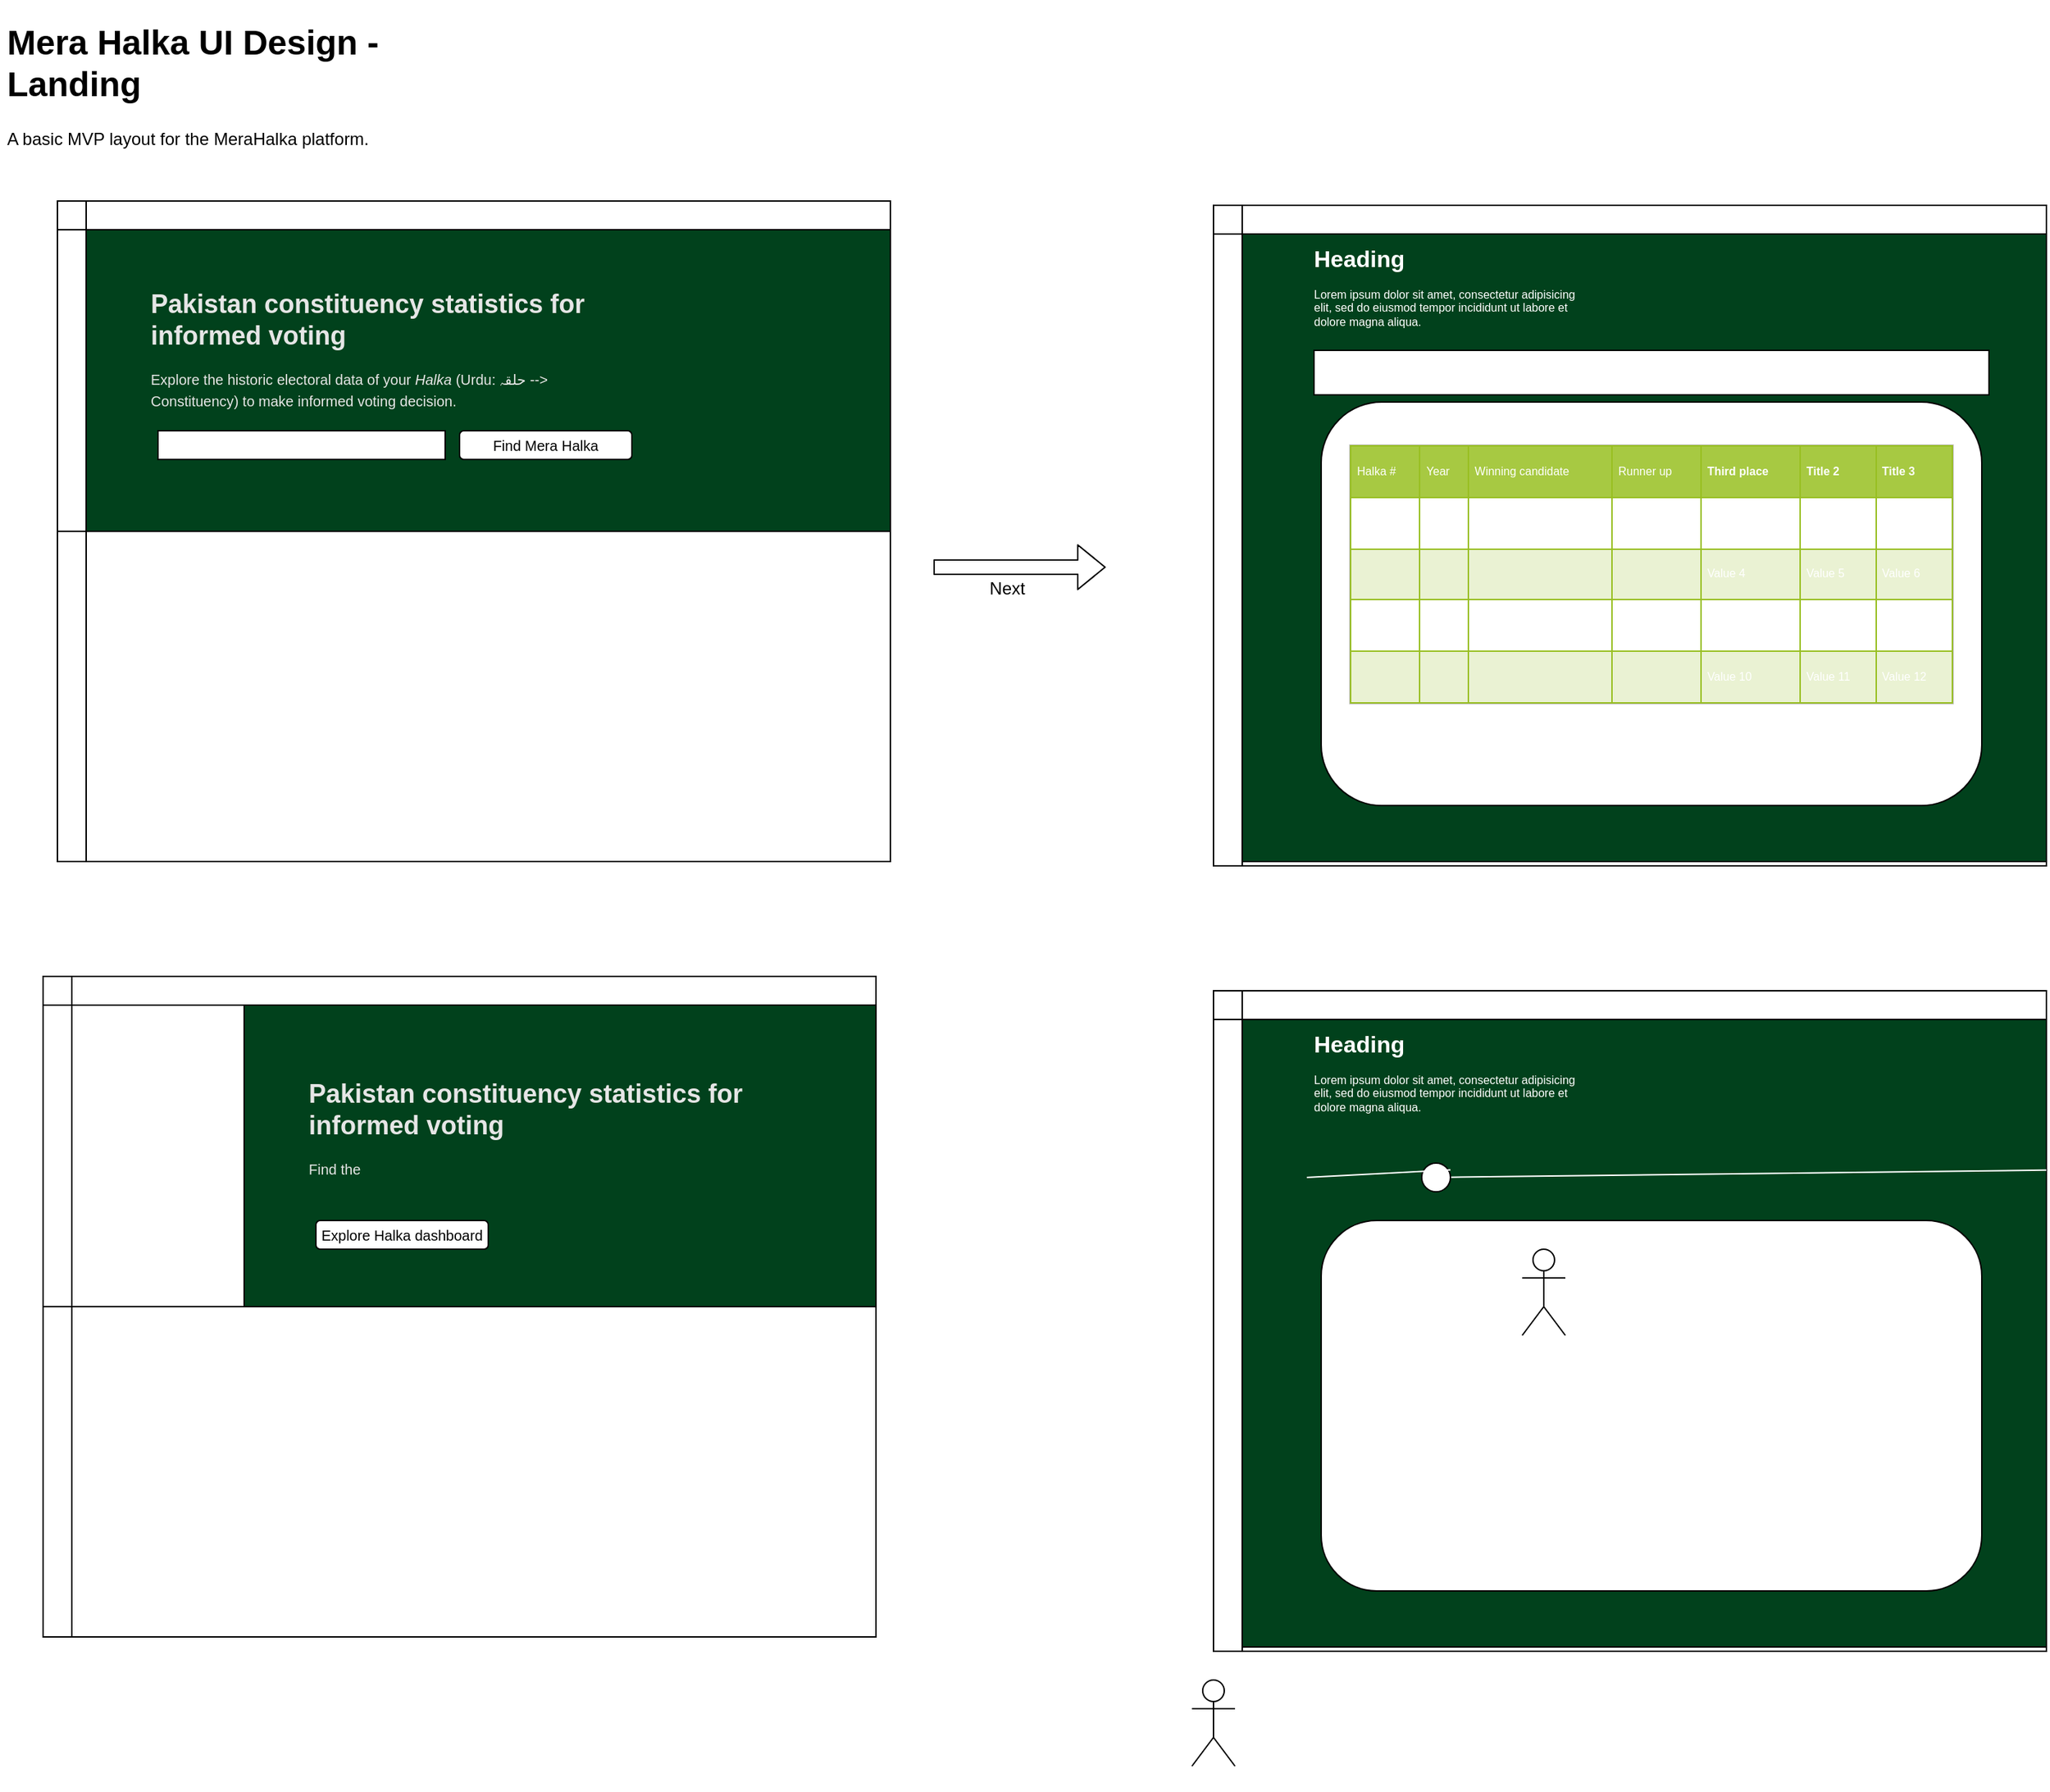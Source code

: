 <mxGraphModel dx="3674" dy="3086" grid="1" gridSize="10" guides="1" tooltips="1" connect="1" arrows="1" fold="1" page="1" pageScale="1" pageWidth="2827" pageHeight="1169" background="#ffffff"><root><mxCell id="0"/><mxCell id="1" parent="0"/><mxCell id="53" value="&lt;h1&gt;Heading&lt;/h1&gt;&lt;p&gt;Lorem ipsum dolor sit amet, consectetur adipisicing elit, sed do eiusmod tempor incididunt ut labore et dolore magna aliqua.&lt;/p&gt;" style="text;html=1;strokeColor=none;fillColor=none;spacing=5;spacingTop=-20;whiteSpace=wrap;overflow=hidden;rounded=0;labelBackgroundColor=#ffffff;fontSize=8;fontColor=#000000;" vertex="1" parent="1"><mxGeometry x="940" y="869" width="190" height="120" as="geometry"/></mxCell><mxCell id="4" value="" style="shape=internalStorage;whiteSpace=wrap;html=1;" parent="1" vertex="1"><mxGeometry x="40" y="680" width="580" height="460" as="geometry"/></mxCell><mxCell id="8" value="" style="rounded=0;whiteSpace=wrap;html=1;fillColor=#01411C;" parent="1" vertex="1"><mxGeometry x="180" y="700" width="440" height="210" as="geometry"/></mxCell><mxCell id="2" value="&lt;h1&gt;Mera Halka UI Design - Landing&lt;/h1&gt;&lt;p&gt;A basic MVP layout for the MeraHalka platform.&lt;/p&gt;" style="text;html=1;strokeColor=none;fillColor=none;spacing=5;spacingTop=-20;whiteSpace=wrap;overflow=hidden;rounded=0;" parent="1" vertex="1"><mxGeometry x="10" y="10" width="320" height="120" as="geometry"/></mxCell><mxCell id="5" value="" style="endArrow=none;html=1;entryX=1;entryY=0.5;exitX=0;exitY=0.5;" parent="1" source="4" target="4" edge="1"><mxGeometry width="50" height="50" relative="1" as="geometry"><mxPoint x="60" y="880" as="sourcePoint"/><mxPoint x="110" y="830" as="targetPoint"/></mxGeometry></mxCell><mxCell id="6" value="&lt;h1 style=&quot;font-size: 18px&quot;&gt;&lt;font style=&quot;font-size: 18px&quot;&gt;Pakistan constituency statistics for informed voting&lt;/font&gt;&lt;/h1&gt;&lt;p&gt;&lt;font style=&quot;font-size: 10px&quot;&gt;Find the&amp;nbsp;&lt;/font&gt;&lt;/p&gt;" style="text;html=1;strokeColor=none;fillColor=none;spacing=5;spacingTop=-20;whiteSpace=wrap;overflow=hidden;rounded=0;fontColor=#E6E6E6;" parent="1" vertex="1"><mxGeometry x="220" y="750" width="340" height="150" as="geometry"/></mxCell><mxCell id="7" value="Explore Halka dashboard" style="rounded=1;whiteSpace=wrap;html=1;fontSize=10;" parent="1" vertex="1"><mxGeometry x="230" y="850" width="120" height="20" as="geometry"/></mxCell><mxCell id="9" value="" style="shape=internalStorage;whiteSpace=wrap;html=1;" parent="1" vertex="1"><mxGeometry x="50" y="140" width="580" height="460" as="geometry"/></mxCell><mxCell id="10" value="" style="rounded=0;whiteSpace=wrap;html=1;fillColor=#01411C;" parent="1" vertex="1"><mxGeometry x="70" y="160" width="560" height="210" as="geometry"/></mxCell><mxCell id="11" value="" style="endArrow=none;html=1;entryX=1;entryY=0.5;exitX=0;exitY=0.5;" parent="1" source="9" target="9" edge="1"><mxGeometry width="50" height="50" relative="1" as="geometry"><mxPoint x="70" y="340" as="sourcePoint"/><mxPoint x="120" y="290" as="targetPoint"/></mxGeometry></mxCell><mxCell id="12" value="&lt;h1 style=&quot;font-size: 18px&quot;&gt;&lt;font style=&quot;font-size: 18px&quot;&gt;Pakistan constituency statistics for informed voting&lt;/font&gt;&lt;/h1&gt;&lt;p&gt;&lt;font style=&quot;font-size: 10px&quot;&gt;Explore&amp;nbsp;the&amp;nbsp;historic electoral data of your &lt;i&gt;Halka&lt;/i&gt; (Urdu:&amp;nbsp;&lt;/font&gt;&lt;span style=&quot;font-size: 10px&quot;&gt;حلقہ --&amp;gt; Constituency&lt;/span&gt;&lt;span style=&quot;font-size: 10px&quot;&gt;) to make&amp;nbsp;&lt;/span&gt;&lt;font size=&quot;1&quot;&gt;informed voting&amp;nbsp;decision.&lt;/font&gt;&lt;/p&gt;" style="text;html=1;strokeColor=none;fillColor=none;spacing=5;spacingTop=-20;whiteSpace=wrap;overflow=hidden;rounded=0;fontColor=#E6E6E6;" parent="1" vertex="1"><mxGeometry x="110" y="200" width="340" height="150" as="geometry"/></mxCell><mxCell id="13" value="Find Mera Halka" style="rounded=1;whiteSpace=wrap;html=1;fontSize=10;" parent="1" vertex="1"><mxGeometry x="330" y="300" width="120" height="20" as="geometry"/></mxCell><mxCell id="26" value="" style="rounded=0;whiteSpace=wrap;html=1;fillColor=#ffffff;fontSize=10;fontColor=#E6E6E6;" parent="1" vertex="1"><mxGeometry x="120" y="300" width="200" height="20" as="geometry"/></mxCell><mxCell id="29" value="" style="shape=internalStorage;whiteSpace=wrap;html=1;" parent="1" vertex="1"><mxGeometry x="855" y="143" width="580" height="460" as="geometry"/></mxCell><mxCell id="30" value="" style="rounded=0;whiteSpace=wrap;html=1;fillColor=#01411C;" parent="1" vertex="1"><mxGeometry x="875" y="163" width="560" height="437" as="geometry"/></mxCell><mxCell id="27" value="" style="shape=flexArrow;endArrow=classic;html=1;fillColor=#ffffff;" parent="1" edge="1"><mxGeometry width="50" height="50" relative="1" as="geometry"><mxPoint x="660" y="395" as="sourcePoint"/><mxPoint x="780" y="395" as="targetPoint"/></mxGeometry></mxCell><mxCell id="28" value="Next" style="text;html=1;resizable=0;points=[];align=center;verticalAlign=middle;labelBackgroundColor=#ffffff;" parent="27" vertex="1" connectable="0"><mxGeometry x="0.423" relative="1" as="geometry"><mxPoint x="-35" y="15" as="offset"/></mxGeometry></mxCell><mxCell id="31" value="" style="rounded=1;whiteSpace=wrap;html=1;" vertex="1" parent="1"><mxGeometry x="930" y="280" width="460" height="281" as="geometry"/></mxCell><mxCell id="34" value="" style="rounded=0;whiteSpace=wrap;html=1;" vertex="1" parent="1"><mxGeometry x="925" y="244" width="470" height="31" as="geometry"/></mxCell><mxCell id="35" value="&lt;h1&gt;Heading&lt;/h1&gt;&lt;p&gt;Lorem ipsum dolor sit amet, consectetur adipisicing elit, sed do eiusmod tempor incididunt ut labore et dolore magna aliqua.&lt;/p&gt;" style="text;html=1;strokeColor=none;fillColor=none;spacing=5;spacingTop=-20;whiteSpace=wrap;overflow=hidden;rounded=0;fontSize=8;fontColor=#FFFFFF;" vertex="1" parent="1"><mxGeometry x="920" y="170.345" width="190" height="120" as="geometry"/></mxCell><mxCell id="40" value="&lt;table border=&quot;1&quot; width=&quot;100%&quot; cellpadding=&quot;4&quot; style=&quot;width: 100% ; height: 100% ; border-collapse: collapse&quot;&gt;&lt;tbody&gt;&lt;tr style=&quot;background-color: #a7c942 ; color: #ffffff ; border: 1px solid #98bf21&quot;&gt;&lt;td&gt;Halka #&lt;/td&gt;&lt;td&gt;Year&lt;/td&gt;&lt;td&gt;Winning candidate&lt;/td&gt;&lt;td&gt;Runner up&lt;/td&gt;&lt;th align=&quot;left&quot;&gt;Third place&lt;/th&gt;&lt;th align=&quot;left&quot;&gt;Title 2&lt;/th&gt;&lt;th align=&quot;left&quot;&gt;Title 3&lt;/th&gt;&lt;/tr&gt;&lt;tr style=&quot;border: 1px solid #98bf21&quot;&gt;&lt;td&gt;&lt;br&gt;&lt;/td&gt;&lt;td&gt;&lt;br&gt;&lt;/td&gt;&lt;td&gt;&lt;br&gt;&lt;/td&gt;&lt;td&gt;&lt;br&gt;&lt;/td&gt;&lt;td&gt;Value 1&lt;/td&gt;&lt;td&gt;Value 2&lt;/td&gt;&lt;td&gt;Value 3&lt;/td&gt;&lt;/tr&gt;&lt;tr style=&quot;background-color: #eaf2d3 ; border: 1px solid #98bf21&quot;&gt;&lt;td&gt;&lt;br&gt;&lt;/td&gt;&lt;td&gt;&lt;br&gt;&lt;/td&gt;&lt;td&gt;&lt;br&gt;&lt;/td&gt;&lt;td&gt;&lt;br&gt;&lt;/td&gt;&lt;td&gt;Value 4&lt;/td&gt;&lt;td&gt;Value 5&lt;/td&gt;&lt;td&gt;Value 6&lt;/td&gt;&lt;/tr&gt;&lt;tr style=&quot;border: 1px solid #98bf21&quot;&gt;&lt;td&gt;&lt;br&gt;&lt;/td&gt;&lt;td&gt;&lt;br&gt;&lt;/td&gt;&lt;td&gt;&lt;br&gt;&lt;/td&gt;&lt;td&gt;&lt;br&gt;&lt;/td&gt;&lt;td&gt;Value 7&lt;/td&gt;&lt;td&gt;Value 8&lt;/td&gt;&lt;td&gt;Value 9&lt;/td&gt;&lt;/tr&gt;&lt;tr style=&quot;background-color: #eaf2d3 ; border: 1px solid #98bf21&quot;&gt;&lt;td&gt;&lt;br&gt;&lt;/td&gt;&lt;td&gt;&lt;br&gt;&lt;/td&gt;&lt;td&gt;&lt;br&gt;&lt;/td&gt;&lt;td&gt;&lt;br&gt;&lt;/td&gt;&lt;td&gt;Value 10&lt;/td&gt;&lt;td&gt;Value 11&lt;/td&gt;&lt;td&gt;Value 12&lt;/td&gt;&lt;/tr&gt;&lt;/tbody&gt;&lt;/table&gt;" style="text;html=1;strokeColor=#c0c0c0;fillColor=#ffffff;overflow=fill;rounded=0;labelBackgroundColor=#ffffff;fontSize=8;fontColor=#FFFFFF;" vertex="1" parent="1"><mxGeometry x="950" y="310" width="420" height="180" as="geometry"/></mxCell><mxCell id="41" value="" style="shape=internalStorage;whiteSpace=wrap;html=1;" vertex="1" parent="1"><mxGeometry x="855" y="690" width="580" height="460" as="geometry"/></mxCell><mxCell id="42" value="" style="rounded=0;whiteSpace=wrap;html=1;fillColor=#01411C;" vertex="1" parent="1"><mxGeometry x="875" y="710" width="560" height="437" as="geometry"/></mxCell><mxCell id="43" value="" style="rounded=1;whiteSpace=wrap;html=1;" vertex="1" parent="1"><mxGeometry x="930" y="850" width="460" height="258" as="geometry"/></mxCell><mxCell id="45" value="&lt;h1&gt;Heading&lt;/h1&gt;&lt;p&gt;Lorem ipsum dolor sit amet, consectetur adipisicing elit, sed do eiusmod tempor incididunt ut labore et dolore magna aliqua.&lt;/p&gt;" style="text;html=1;strokeColor=none;fillColor=none;spacing=5;spacingTop=-20;whiteSpace=wrap;overflow=hidden;rounded=0;fontSize=8;fontColor=#FFFFFF;" vertex="1" parent="1"><mxGeometry x="920" y="717.345" width="190" height="120" as="geometry"/></mxCell><mxCell id="48" value="" style="endArrow=none;html=1;fontSize=8;fontColor=#FFFFFF;entryX=1;entryY=0.24;entryPerimeter=0;strokeColor=#FFFFFF;" edge="1" parent="1" source="49" target="42"><mxGeometry width="50" height="50" relative="1" as="geometry"><mxPoint x="920" y="820" as="sourcePoint"/><mxPoint x="970" y="770" as="targetPoint"/></mxGeometry></mxCell><mxCell id="49" value="" style="ellipse;whiteSpace=wrap;html=1;aspect=fixed;labelBackgroundColor=#ffffff;fontSize=8;fontColor=#FFFFFF;" vertex="1" parent="1"><mxGeometry x="1000" y="810" width="20" height="20" as="geometry"/></mxCell><mxCell id="50" value="" style="endArrow=none;html=1;fontSize=8;fontColor=#FFFFFF;entryX=1;entryY=0.24;entryPerimeter=0;strokeColor=#FFFFFF;" edge="1" parent="1" target="49"><mxGeometry width="50" height="50" relative="1" as="geometry"><mxPoint x="920" y="820" as="sourcePoint"/><mxPoint x="1435.286" y="815" as="targetPoint"/></mxGeometry></mxCell><mxCell id="51" value="Actor" style="shape=umlActor;verticalLabelPosition=bottom;labelBackgroundColor=#ffffff;verticalAlign=top;html=1;fontSize=8;fontColor=#FFFFFF;" vertex="1" parent="1"><mxGeometry x="840" y="1170" width="30" height="60" as="geometry"/></mxCell><mxCell id="52" value="Actor" style="shape=umlActor;verticalLabelPosition=bottom;labelBackgroundColor=#ffffff;verticalAlign=top;html=1;fontSize=8;fontColor=#FFFFFF;" vertex="1" parent="1"><mxGeometry x="1070" y="870" width="30" height="60" as="geometry"/></mxCell></root></mxGraphModel>